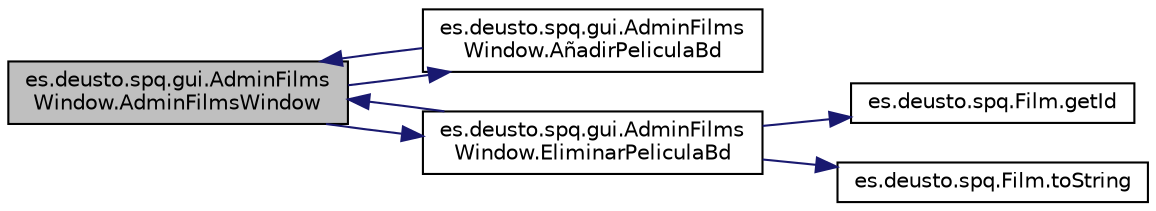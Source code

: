 digraph "es.deusto.spq.gui.AdminFilmsWindow.AdminFilmsWindow"
{
 // LATEX_PDF_SIZE
  edge [fontname="Helvetica",fontsize="10",labelfontname="Helvetica",labelfontsize="10"];
  node [fontname="Helvetica",fontsize="10",shape=record];
  rankdir="LR";
  Node1 [label="es.deusto.spq.gui.AdminFilms\lWindow.AdminFilmsWindow",height=0.2,width=0.4,color="black", fillcolor="grey75", style="filled", fontcolor="black",tooltip=" "];
  Node1 -> Node2 [color="midnightblue",fontsize="10",style="solid",fontname="Helvetica"];
  Node2 [label="es.deusto.spq.gui.AdminFilms\lWindow.AñadirPeliculaBd",height=0.2,width=0.4,color="black", fillcolor="white", style="filled",URL="$classes_1_1deusto_1_1spq_1_1gui_1_1_admin_films_window.html#a6ada5b157bd55054be34aa51fbd20af9",tooltip=" "];
  Node2 -> Node1 [color="midnightblue",fontsize="10",style="solid",fontname="Helvetica"];
  Node1 -> Node3 [color="midnightblue",fontsize="10",style="solid",fontname="Helvetica"];
  Node3 [label="es.deusto.spq.gui.AdminFilms\lWindow.EliminarPeliculaBd",height=0.2,width=0.4,color="black", fillcolor="white", style="filled",URL="$classes_1_1deusto_1_1spq_1_1gui_1_1_admin_films_window.html#ac001073c773cccd6ad96676bdb1d4e80",tooltip=" "];
  Node3 -> Node1 [color="midnightblue",fontsize="10",style="solid",fontname="Helvetica"];
  Node3 -> Node4 [color="midnightblue",fontsize="10",style="solid",fontname="Helvetica"];
  Node4 [label="es.deusto.spq.Film.getId",height=0.2,width=0.4,color="black", fillcolor="white", style="filled",URL="$classes_1_1deusto_1_1spq_1_1_film.html#a08859f9d8a16825692a6cdbdc95c43d0",tooltip=" "];
  Node3 -> Node5 [color="midnightblue",fontsize="10",style="solid",fontname="Helvetica"];
  Node5 [label="es.deusto.spq.Film.toString",height=0.2,width=0.4,color="black", fillcolor="white", style="filled",URL="$classes_1_1deusto_1_1spq_1_1_film.html#aaebc9ca1f64e372d99025fb9dd019f0d",tooltip=" "];
}
